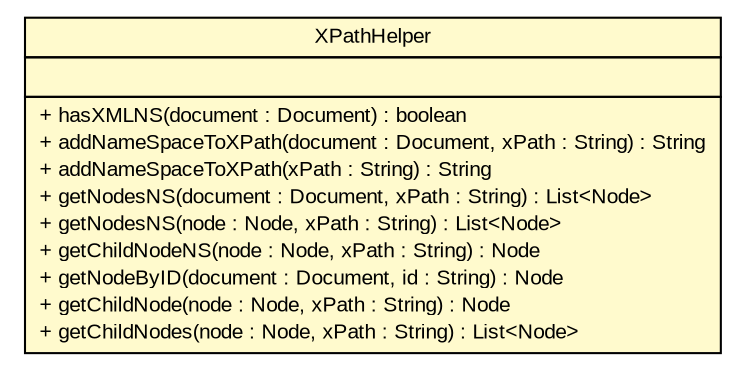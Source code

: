 #!/usr/local/bin/dot
#
# Class diagram 
# Generated by UMLGraph version 5.2 (http://www.umlgraph.org/)
#

digraph G {
	edge [fontname="arial",fontsize=10,labelfontname="arial",labelfontsize=10];
	node [fontname="arial",fontsize=10,shape=plaintext];
	nodesep=0.25;
	ranksep=0.5;
	// tud.iir.helper.XPathHelper
	c38471 [label=<<table title="tud.iir.helper.XPathHelper" border="0" cellborder="1" cellspacing="0" cellpadding="2" port="p" bgcolor="lemonChiffon" href="./XPathHelper.html">
		<tr><td><table border="0" cellspacing="0" cellpadding="1">
<tr><td align="center" balign="center"> XPathHelper </td></tr>
		</table></td></tr>
		<tr><td><table border="0" cellspacing="0" cellpadding="1">
<tr><td align="left" balign="left">  </td></tr>
		</table></td></tr>
		<tr><td><table border="0" cellspacing="0" cellpadding="1">
<tr><td align="left" balign="left"> + hasXMLNS(document : Document) : boolean </td></tr>
<tr><td align="left" balign="left"> + addNameSpaceToXPath(document : Document, xPath : String) : String </td></tr>
<tr><td align="left" balign="left"> + addNameSpaceToXPath(xPath : String) : String </td></tr>
<tr><td align="left" balign="left"> + getNodesNS(document : Document, xPath : String) : List&lt;Node&gt; </td></tr>
<tr><td align="left" balign="left"> + getNodesNS(node : Node, xPath : String) : List&lt;Node&gt; </td></tr>
<tr><td align="left" balign="left"> + getChildNodeNS(node : Node, xPath : String) : Node </td></tr>
<tr><td align="left" balign="left"> + getNodeByID(document : Document, id : String) : Node </td></tr>
<tr><td align="left" balign="left"> + getChildNode(node : Node, xPath : String) : Node </td></tr>
<tr><td align="left" balign="left"> + getChildNodes(node : Node, xPath : String) : List&lt;Node&gt; </td></tr>
		</table></td></tr>
		</table>>, fontname="arial", fontcolor="black", fontsize=10.0];
}

